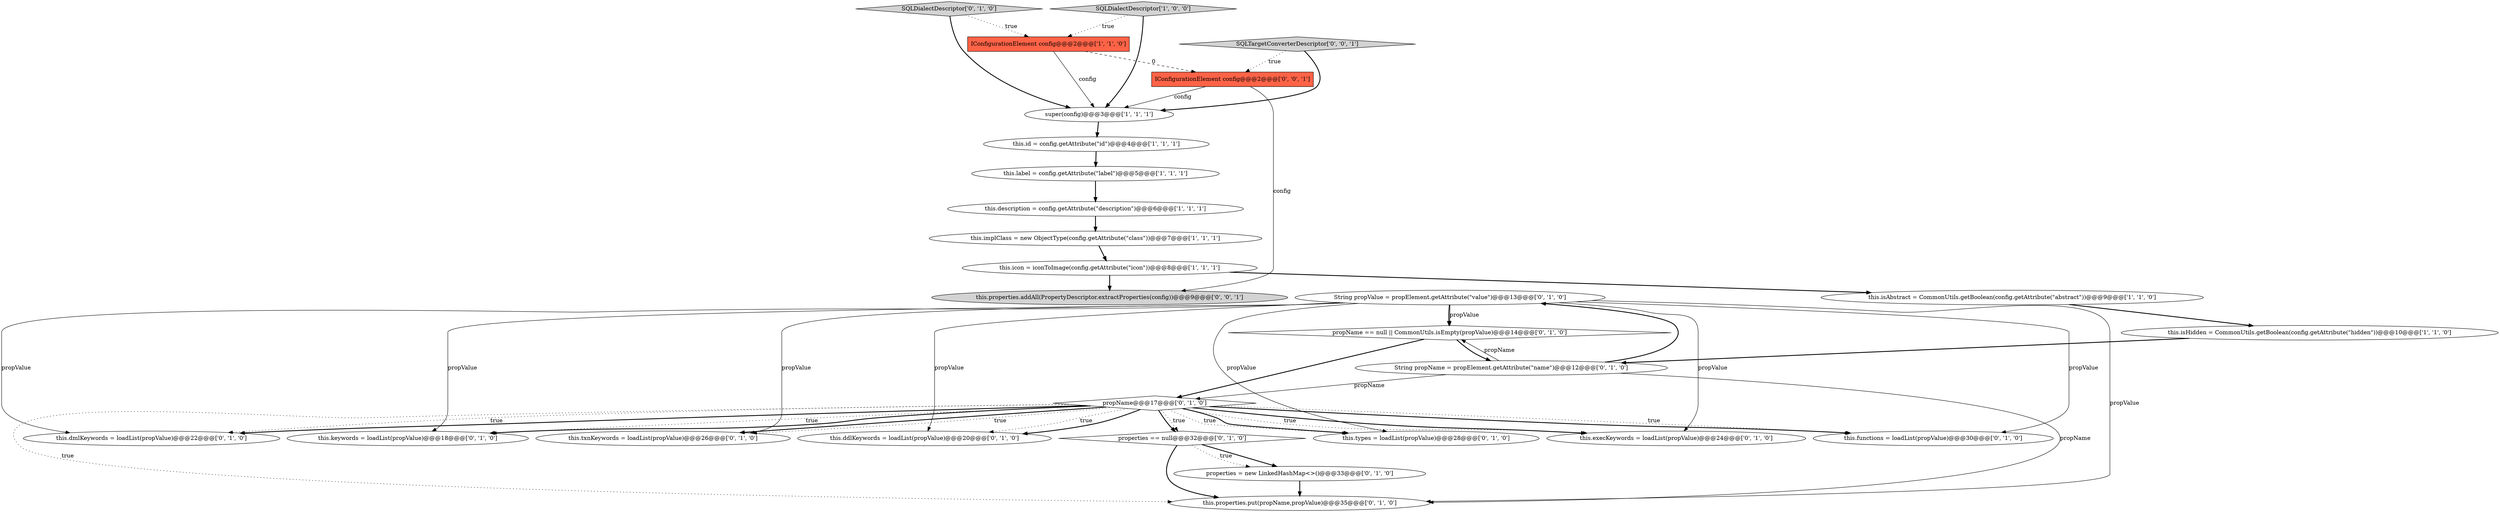 digraph {
23 [style = filled, label = "this.functions = loadList(propValue)@@@30@@@['0', '1', '0']", fillcolor = white, shape = ellipse image = "AAA1AAABBB2BBB"];
14 [style = filled, label = "properties = new LinkedHashMap<>()@@@33@@@['0', '1', '0']", fillcolor = white, shape = ellipse image = "AAA1AAABBB2BBB"];
12 [style = filled, label = "this.keywords = loadList(propValue)@@@18@@@['0', '1', '0']", fillcolor = white, shape = ellipse image = "AAA1AAABBB2BBB"];
7 [style = filled, label = "SQLDialectDescriptor['1', '0', '0']", fillcolor = lightgray, shape = diamond image = "AAA0AAABBB1BBB"];
13 [style = filled, label = "this.dmlKeywords = loadList(propValue)@@@22@@@['0', '1', '0']", fillcolor = white, shape = ellipse image = "AAA1AAABBB2BBB"];
9 [style = filled, label = "this.label = config.getAttribute(\"label\")@@@5@@@['1', '1', '1']", fillcolor = white, shape = ellipse image = "AAA0AAABBB1BBB"];
15 [style = filled, label = "SQLDialectDescriptor['0', '1', '0']", fillcolor = lightgray, shape = diamond image = "AAA0AAABBB2BBB"];
27 [style = filled, label = "this.properties.addAll(PropertyDescriptor.extractProperties(config))@@@9@@@['0', '0', '1']", fillcolor = lightgray, shape = ellipse image = "AAA0AAABBB3BBB"];
18 [style = filled, label = "this.txnKeywords = loadList(propValue)@@@26@@@['0', '1', '0']", fillcolor = white, shape = ellipse image = "AAA1AAABBB2BBB"];
21 [style = filled, label = "String propName = propElement.getAttribute(\"name\")@@@12@@@['0', '1', '0']", fillcolor = white, shape = ellipse image = "AAA1AAABBB2BBB"];
19 [style = filled, label = "propName == null || CommonUtils.isEmpty(propValue)@@@14@@@['0', '1', '0']", fillcolor = white, shape = diamond image = "AAA1AAABBB2BBB"];
8 [style = filled, label = "this.implClass = new ObjectType(config.getAttribute(\"class\"))@@@7@@@['1', '1', '1']", fillcolor = white, shape = ellipse image = "AAA0AAABBB1BBB"];
24 [style = filled, label = "propName@@@17@@@['0', '1', '0']", fillcolor = white, shape = diamond image = "AAA1AAABBB2BBB"];
4 [style = filled, label = "IConfigurationElement config@@@2@@@['1', '1', '0']", fillcolor = tomato, shape = box image = "AAA0AAABBB1BBB"];
6 [style = filled, label = "this.isHidden = CommonUtils.getBoolean(config.getAttribute(\"hidden\"))@@@10@@@['1', '1', '0']", fillcolor = white, shape = ellipse image = "AAA0AAABBB1BBB"];
25 [style = filled, label = "SQLTargetConverterDescriptor['0', '0', '1']", fillcolor = lightgray, shape = diamond image = "AAA0AAABBB3BBB"];
16 [style = filled, label = "String propValue = propElement.getAttribute(\"value\")@@@13@@@['0', '1', '0']", fillcolor = white, shape = ellipse image = "AAA1AAABBB2BBB"];
17 [style = filled, label = "this.ddlKeywords = loadList(propValue)@@@20@@@['0', '1', '0']", fillcolor = white, shape = ellipse image = "AAA1AAABBB2BBB"];
10 [style = filled, label = "this.types = loadList(propValue)@@@28@@@['0', '1', '0']", fillcolor = white, shape = ellipse image = "AAA1AAABBB2BBB"];
1 [style = filled, label = "super(config)@@@3@@@['1', '1', '1']", fillcolor = white, shape = ellipse image = "AAA0AAABBB1BBB"];
5 [style = filled, label = "this.icon = iconToImage(config.getAttribute(\"icon\"))@@@8@@@['1', '1', '1']", fillcolor = white, shape = ellipse image = "AAA0AAABBB1BBB"];
2 [style = filled, label = "this.id = config.getAttribute(\"id\")@@@4@@@['1', '1', '1']", fillcolor = white, shape = ellipse image = "AAA0AAABBB1BBB"];
11 [style = filled, label = "this.properties.put(propName,propValue)@@@35@@@['0', '1', '0']", fillcolor = white, shape = ellipse image = "AAA1AAABBB2BBB"];
22 [style = filled, label = "properties == null@@@32@@@['0', '1', '0']", fillcolor = white, shape = diamond image = "AAA1AAABBB2BBB"];
20 [style = filled, label = "this.execKeywords = loadList(propValue)@@@24@@@['0', '1', '0']", fillcolor = white, shape = ellipse image = "AAA1AAABBB2BBB"];
0 [style = filled, label = "this.isAbstract = CommonUtils.getBoolean(config.getAttribute(\"abstract\"))@@@9@@@['1', '1', '0']", fillcolor = white, shape = ellipse image = "AAA0AAABBB1BBB"];
26 [style = filled, label = "IConfigurationElement config@@@2@@@['0', '0', '1']", fillcolor = tomato, shape = box image = "AAA0AAABBB3BBB"];
3 [style = filled, label = "this.description = config.getAttribute(\"description\")@@@6@@@['1', '1', '1']", fillcolor = white, shape = ellipse image = "AAA0AAABBB1BBB"];
0->6 [style = bold, label=""];
22->11 [style = bold, label=""];
24->13 [style = dotted, label="true"];
4->26 [style = dashed, label="0"];
24->13 [style = bold, label=""];
7->4 [style = dotted, label="true"];
21->19 [style = solid, label="propName"];
15->1 [style = bold, label=""];
16->20 [style = solid, label="propValue"];
8->5 [style = bold, label=""];
24->18 [style = bold, label=""];
16->11 [style = solid, label="propValue"];
24->23 [style = bold, label=""];
21->11 [style = solid, label="propName"];
24->20 [style = bold, label=""];
24->20 [style = dotted, label="true"];
21->16 [style = bold, label=""];
16->19 [style = bold, label=""];
24->11 [style = dotted, label="true"];
9->3 [style = bold, label=""];
24->17 [style = bold, label=""];
16->23 [style = solid, label="propValue"];
24->10 [style = dotted, label="true"];
16->19 [style = solid, label="propValue"];
19->24 [style = bold, label=""];
25->26 [style = dotted, label="true"];
24->10 [style = bold, label=""];
26->27 [style = solid, label="config"];
14->11 [style = bold, label=""];
16->12 [style = solid, label="propValue"];
16->17 [style = solid, label="propValue"];
24->22 [style = bold, label=""];
25->1 [style = bold, label=""];
15->4 [style = dotted, label="true"];
6->21 [style = bold, label=""];
19->21 [style = bold, label=""];
4->1 [style = solid, label="config"];
2->9 [style = bold, label=""];
5->0 [style = bold, label=""];
16->13 [style = solid, label="propValue"];
24->23 [style = dotted, label="true"];
24->22 [style = dotted, label="true"];
22->14 [style = bold, label=""];
22->14 [style = dotted, label="true"];
5->27 [style = bold, label=""];
3->8 [style = bold, label=""];
24->12 [style = dotted, label="true"];
16->18 [style = solid, label="propValue"];
24->12 [style = bold, label=""];
7->1 [style = bold, label=""];
24->17 [style = dotted, label="true"];
21->24 [style = solid, label="propName"];
1->2 [style = bold, label=""];
16->10 [style = solid, label="propValue"];
26->1 [style = solid, label="config"];
24->18 [style = dotted, label="true"];
}
